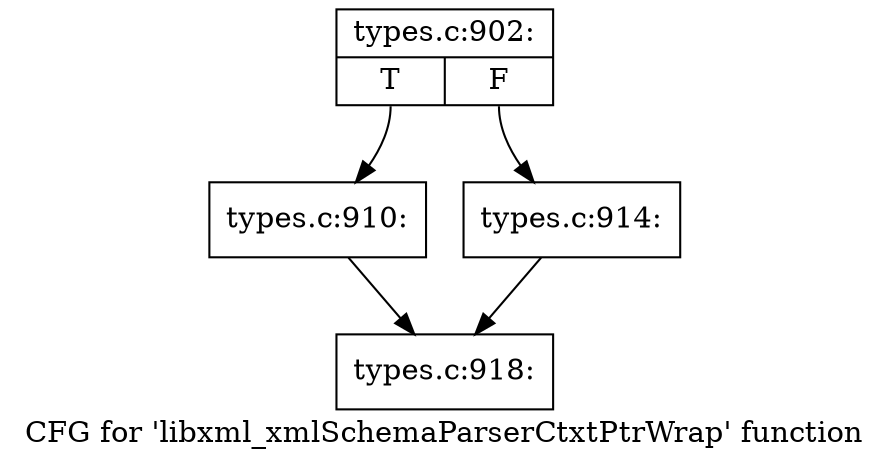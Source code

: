 digraph "CFG for 'libxml_xmlSchemaParserCtxtPtrWrap' function" {
	label="CFG for 'libxml_xmlSchemaParserCtxtPtrWrap' function";

	Node0x55aa7cf50d60 [shape=record,label="{types.c:902:|{<s0>T|<s1>F}}"];
	Node0x55aa7cf50d60:s0 -> Node0x55aa7cf4cea0;
	Node0x55aa7cf50d60:s1 -> Node0x55aa7cf4cef0;
	Node0x55aa7cf4cea0 [shape=record,label="{types.c:910:}"];
	Node0x55aa7cf4cea0 -> Node0x55aa7cfa0430;
	Node0x55aa7cf4cef0 [shape=record,label="{types.c:914:}"];
	Node0x55aa7cf4cef0 -> Node0x55aa7cfa0430;
	Node0x55aa7cfa0430 [shape=record,label="{types.c:918:}"];
}

